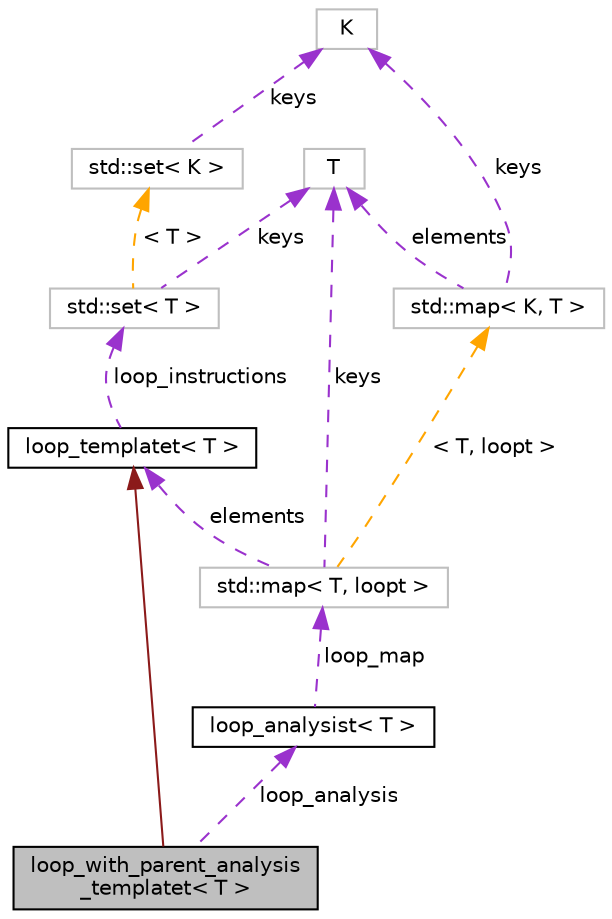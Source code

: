 digraph "loop_with_parent_analysis_templatet&lt; T &gt;"
{
 // LATEX_PDF_SIZE
  bgcolor="transparent";
  edge [fontname="Helvetica",fontsize="10",labelfontname="Helvetica",labelfontsize="10"];
  node [fontname="Helvetica",fontsize="10",shape=record];
  Node1 [label="loop_with_parent_analysis\l_templatet\< T \>",height=0.2,width=0.4,color="black", fillcolor="grey75", style="filled", fontcolor="black",tooltip=" "];
  Node2 -> Node1 [dir="back",color="firebrick4",fontsize="10",style="solid",fontname="Helvetica"];
  Node2 [label="loop_templatet\< T \>",height=0.2,width=0.4,color="black",URL="$classloop__templatet.html",tooltip="A loop, specified as a set of instructions."];
  Node3 -> Node2 [dir="back",color="darkorchid3",fontsize="10",style="dashed",label=" loop_instructions" ,fontname="Helvetica"];
  Node3 [label="std::set\< T \>",height=0.2,width=0.4,color="grey75",tooltip=" "];
  Node4 -> Node3 [dir="back",color="darkorchid3",fontsize="10",style="dashed",label=" keys" ,fontname="Helvetica"];
  Node4 [label="T",height=0.2,width=0.4,color="grey75",tooltip=" "];
  Node5 -> Node3 [dir="back",color="orange",fontsize="10",style="dashed",label=" \< T \>" ,fontname="Helvetica"];
  Node5 [label="std::set\< K \>",height=0.2,width=0.4,color="grey75",tooltip="STL class."];
  Node6 -> Node5 [dir="back",color="darkorchid3",fontsize="10",style="dashed",label=" keys" ,fontname="Helvetica"];
  Node6 [label="K",height=0.2,width=0.4,color="grey75",tooltip=" "];
  Node7 -> Node1 [dir="back",color="darkorchid3",fontsize="10",style="dashed",label=" loop_analysis" ,fontname="Helvetica"];
  Node7 [label="loop_analysist\< T \>",height=0.2,width=0.4,color="black",URL="$classloop__analysist.html",tooltip=" "];
  Node8 -> Node7 [dir="back",color="darkorchid3",fontsize="10",style="dashed",label=" loop_map" ,fontname="Helvetica"];
  Node8 [label="std::map\< T, loopt \>",height=0.2,width=0.4,color="grey75",tooltip=" "];
  Node2 -> Node8 [dir="back",color="darkorchid3",fontsize="10",style="dashed",label=" elements" ,fontname="Helvetica"];
  Node4 -> Node8 [dir="back",color="darkorchid3",fontsize="10",style="dashed",label=" keys" ,fontname="Helvetica"];
  Node9 -> Node8 [dir="back",color="orange",fontsize="10",style="dashed",label=" \< T, loopt \>" ,fontname="Helvetica"];
  Node9 [label="std::map\< K, T \>",height=0.2,width=0.4,color="grey75",tooltip="STL class."];
  Node6 -> Node9 [dir="back",color="darkorchid3",fontsize="10",style="dashed",label=" keys" ,fontname="Helvetica"];
  Node4 -> Node9 [dir="back",color="darkorchid3",fontsize="10",style="dashed",label=" elements" ,fontname="Helvetica"];
}
